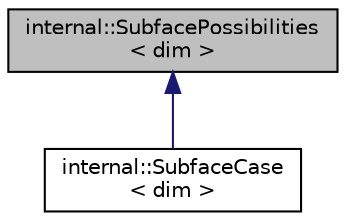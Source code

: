 digraph "internal::SubfacePossibilities&lt; dim &gt;"
{
 // LATEX_PDF_SIZE
  edge [fontname="Helvetica",fontsize="10",labelfontname="Helvetica",labelfontsize="10"];
  node [fontname="Helvetica",fontsize="10",shape=record];
  Node1 [label="internal::SubfacePossibilities\l\< dim \>",height=0.2,width=0.4,color="black", fillcolor="grey75", style="filled", fontcolor="black",tooltip=" "];
  Node1 -> Node2 [dir="back",color="midnightblue",fontsize="10",style="solid",fontname="Helvetica"];
  Node2 [label="internal::SubfaceCase\l\< dim \>",height=0.2,width=0.4,color="black", fillcolor="white", style="filled",URL="$classinternal_1_1SubfaceCase.html",tooltip=" "];
}
